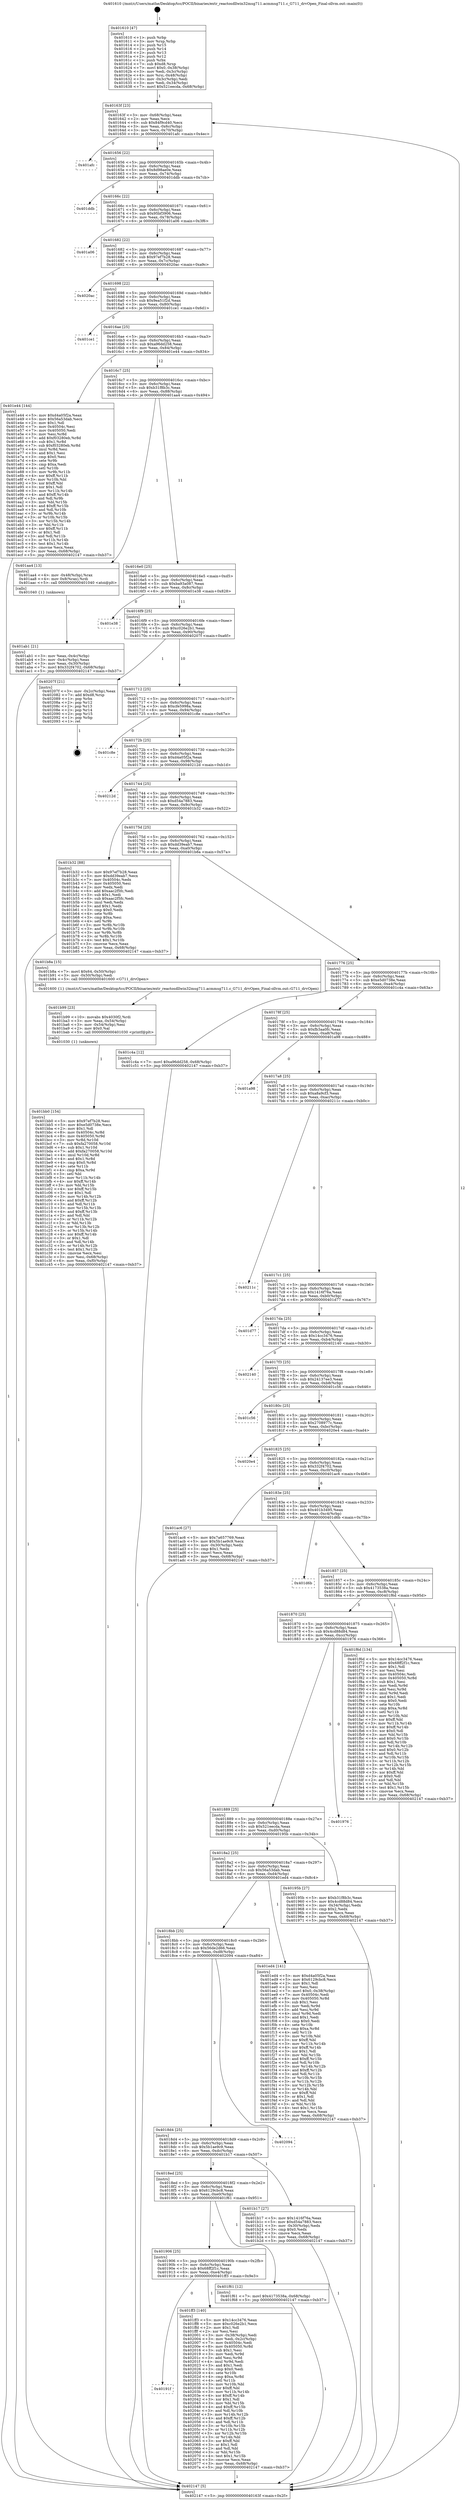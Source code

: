 digraph "0x401610" {
  label = "0x401610 (/mnt/c/Users/mathe/Desktop/tcc/POCII/binaries/extr_reactosdllwin32msg711.acmmsg711.c_G711_drvOpen_Final-ollvm.out::main(0))"
  labelloc = "t"
  node[shape=record]

  Entry [label="",width=0.3,height=0.3,shape=circle,fillcolor=black,style=filled]
  "0x40163f" [label="{
     0x40163f [23]\l
     | [instrs]\l
     &nbsp;&nbsp;0x40163f \<+3\>: mov -0x68(%rbp),%eax\l
     &nbsp;&nbsp;0x401642 \<+2\>: mov %eax,%ecx\l
     &nbsp;&nbsp;0x401644 \<+6\>: sub $0x84f9cd40,%ecx\l
     &nbsp;&nbsp;0x40164a \<+3\>: mov %eax,-0x6c(%rbp)\l
     &nbsp;&nbsp;0x40164d \<+3\>: mov %ecx,-0x70(%rbp)\l
     &nbsp;&nbsp;0x401650 \<+6\>: je 0000000000401afc \<main+0x4ec\>\l
  }"]
  "0x401afc" [label="{
     0x401afc\l
  }", style=dashed]
  "0x401656" [label="{
     0x401656 [22]\l
     | [instrs]\l
     &nbsp;&nbsp;0x401656 \<+5\>: jmp 000000000040165b \<main+0x4b\>\l
     &nbsp;&nbsp;0x40165b \<+3\>: mov -0x6c(%rbp),%eax\l
     &nbsp;&nbsp;0x40165e \<+5\>: sub $0x8d98ae0e,%eax\l
     &nbsp;&nbsp;0x401663 \<+3\>: mov %eax,-0x74(%rbp)\l
     &nbsp;&nbsp;0x401666 \<+6\>: je 0000000000401ddb \<main+0x7cb\>\l
  }"]
  Exit [label="",width=0.3,height=0.3,shape=circle,fillcolor=black,style=filled,peripheries=2]
  "0x401ddb" [label="{
     0x401ddb\l
  }", style=dashed]
  "0x40166c" [label="{
     0x40166c [22]\l
     | [instrs]\l
     &nbsp;&nbsp;0x40166c \<+5\>: jmp 0000000000401671 \<main+0x61\>\l
     &nbsp;&nbsp;0x401671 \<+3\>: mov -0x6c(%rbp),%eax\l
     &nbsp;&nbsp;0x401674 \<+5\>: sub $0x95bf3906,%eax\l
     &nbsp;&nbsp;0x401679 \<+3\>: mov %eax,-0x78(%rbp)\l
     &nbsp;&nbsp;0x40167c \<+6\>: je 0000000000401a06 \<main+0x3f6\>\l
  }"]
  "0x40191f" [label="{
     0x40191f\l
  }", style=dashed]
  "0x401a06" [label="{
     0x401a06\l
  }", style=dashed]
  "0x401682" [label="{
     0x401682 [22]\l
     | [instrs]\l
     &nbsp;&nbsp;0x401682 \<+5\>: jmp 0000000000401687 \<main+0x77\>\l
     &nbsp;&nbsp;0x401687 \<+3\>: mov -0x6c(%rbp),%eax\l
     &nbsp;&nbsp;0x40168a \<+5\>: sub $0x97ef7b28,%eax\l
     &nbsp;&nbsp;0x40168f \<+3\>: mov %eax,-0x7c(%rbp)\l
     &nbsp;&nbsp;0x401692 \<+6\>: je 00000000004020ac \<main+0xa9c\>\l
  }"]
  "0x401ff3" [label="{
     0x401ff3 [140]\l
     | [instrs]\l
     &nbsp;&nbsp;0x401ff3 \<+5\>: mov $0x14cc3476,%eax\l
     &nbsp;&nbsp;0x401ff8 \<+5\>: mov $0xc026e2b1,%ecx\l
     &nbsp;&nbsp;0x401ffd \<+2\>: mov $0x1,%dl\l
     &nbsp;&nbsp;0x401fff \<+2\>: xor %esi,%esi\l
     &nbsp;&nbsp;0x402001 \<+3\>: mov -0x38(%rbp),%edi\l
     &nbsp;&nbsp;0x402004 \<+3\>: mov %edi,-0x2c(%rbp)\l
     &nbsp;&nbsp;0x402007 \<+7\>: mov 0x40504c,%edi\l
     &nbsp;&nbsp;0x40200e \<+8\>: mov 0x405050,%r8d\l
     &nbsp;&nbsp;0x402016 \<+3\>: sub $0x1,%esi\l
     &nbsp;&nbsp;0x402019 \<+3\>: mov %edi,%r9d\l
     &nbsp;&nbsp;0x40201c \<+3\>: add %esi,%r9d\l
     &nbsp;&nbsp;0x40201f \<+4\>: imul %r9d,%edi\l
     &nbsp;&nbsp;0x402023 \<+3\>: and $0x1,%edi\l
     &nbsp;&nbsp;0x402026 \<+3\>: cmp $0x0,%edi\l
     &nbsp;&nbsp;0x402029 \<+4\>: sete %r10b\l
     &nbsp;&nbsp;0x40202d \<+4\>: cmp $0xa,%r8d\l
     &nbsp;&nbsp;0x402031 \<+4\>: setl %r11b\l
     &nbsp;&nbsp;0x402035 \<+3\>: mov %r10b,%bl\l
     &nbsp;&nbsp;0x402038 \<+3\>: xor $0xff,%bl\l
     &nbsp;&nbsp;0x40203b \<+3\>: mov %r11b,%r14b\l
     &nbsp;&nbsp;0x40203e \<+4\>: xor $0xff,%r14b\l
     &nbsp;&nbsp;0x402042 \<+3\>: xor $0x1,%dl\l
     &nbsp;&nbsp;0x402045 \<+3\>: mov %bl,%r15b\l
     &nbsp;&nbsp;0x402048 \<+4\>: and $0xff,%r15b\l
     &nbsp;&nbsp;0x40204c \<+3\>: and %dl,%r10b\l
     &nbsp;&nbsp;0x40204f \<+3\>: mov %r14b,%r12b\l
     &nbsp;&nbsp;0x402052 \<+4\>: and $0xff,%r12b\l
     &nbsp;&nbsp;0x402056 \<+3\>: and %dl,%r11b\l
     &nbsp;&nbsp;0x402059 \<+3\>: or %r10b,%r15b\l
     &nbsp;&nbsp;0x40205c \<+3\>: or %r11b,%r12b\l
     &nbsp;&nbsp;0x40205f \<+3\>: xor %r12b,%r15b\l
     &nbsp;&nbsp;0x402062 \<+3\>: or %r14b,%bl\l
     &nbsp;&nbsp;0x402065 \<+3\>: xor $0xff,%bl\l
     &nbsp;&nbsp;0x402068 \<+3\>: or $0x1,%dl\l
     &nbsp;&nbsp;0x40206b \<+2\>: and %dl,%bl\l
     &nbsp;&nbsp;0x40206d \<+3\>: or %bl,%r15b\l
     &nbsp;&nbsp;0x402070 \<+4\>: test $0x1,%r15b\l
     &nbsp;&nbsp;0x402074 \<+3\>: cmovne %ecx,%eax\l
     &nbsp;&nbsp;0x402077 \<+3\>: mov %eax,-0x68(%rbp)\l
     &nbsp;&nbsp;0x40207a \<+5\>: jmp 0000000000402147 \<main+0xb37\>\l
  }"]
  "0x4020ac" [label="{
     0x4020ac\l
  }", style=dashed]
  "0x401698" [label="{
     0x401698 [22]\l
     | [instrs]\l
     &nbsp;&nbsp;0x401698 \<+5\>: jmp 000000000040169d \<main+0x8d\>\l
     &nbsp;&nbsp;0x40169d \<+3\>: mov -0x6c(%rbp),%eax\l
     &nbsp;&nbsp;0x4016a0 \<+5\>: sub $0x9ea51f2d,%eax\l
     &nbsp;&nbsp;0x4016a5 \<+3\>: mov %eax,-0x80(%rbp)\l
     &nbsp;&nbsp;0x4016a8 \<+6\>: je 0000000000401ce1 \<main+0x6d1\>\l
  }"]
  "0x401906" [label="{
     0x401906 [25]\l
     | [instrs]\l
     &nbsp;&nbsp;0x401906 \<+5\>: jmp 000000000040190b \<main+0x2fb\>\l
     &nbsp;&nbsp;0x40190b \<+3\>: mov -0x6c(%rbp),%eax\l
     &nbsp;&nbsp;0x40190e \<+5\>: sub $0x68ff2f1c,%eax\l
     &nbsp;&nbsp;0x401913 \<+6\>: mov %eax,-0xe4(%rbp)\l
     &nbsp;&nbsp;0x401919 \<+6\>: je 0000000000401ff3 \<main+0x9e3\>\l
  }"]
  "0x401ce1" [label="{
     0x401ce1\l
  }", style=dashed]
  "0x4016ae" [label="{
     0x4016ae [25]\l
     | [instrs]\l
     &nbsp;&nbsp;0x4016ae \<+5\>: jmp 00000000004016b3 \<main+0xa3\>\l
     &nbsp;&nbsp;0x4016b3 \<+3\>: mov -0x6c(%rbp),%eax\l
     &nbsp;&nbsp;0x4016b6 \<+5\>: sub $0xa96dd258,%eax\l
     &nbsp;&nbsp;0x4016bb \<+6\>: mov %eax,-0x84(%rbp)\l
     &nbsp;&nbsp;0x4016c1 \<+6\>: je 0000000000401e44 \<main+0x834\>\l
  }"]
  "0x401f61" [label="{
     0x401f61 [12]\l
     | [instrs]\l
     &nbsp;&nbsp;0x401f61 \<+7\>: movl $0x4173538a,-0x68(%rbp)\l
     &nbsp;&nbsp;0x401f68 \<+5\>: jmp 0000000000402147 \<main+0xb37\>\l
  }"]
  "0x401e44" [label="{
     0x401e44 [144]\l
     | [instrs]\l
     &nbsp;&nbsp;0x401e44 \<+5\>: mov $0xd4a05f2a,%eax\l
     &nbsp;&nbsp;0x401e49 \<+5\>: mov $0x56a53dab,%ecx\l
     &nbsp;&nbsp;0x401e4e \<+2\>: mov $0x1,%dl\l
     &nbsp;&nbsp;0x401e50 \<+7\>: mov 0x40504c,%esi\l
     &nbsp;&nbsp;0x401e57 \<+7\>: mov 0x405050,%edi\l
     &nbsp;&nbsp;0x401e5e \<+3\>: mov %esi,%r8d\l
     &nbsp;&nbsp;0x401e61 \<+7\>: add $0xf03280eb,%r8d\l
     &nbsp;&nbsp;0x401e68 \<+4\>: sub $0x1,%r8d\l
     &nbsp;&nbsp;0x401e6c \<+7\>: sub $0xf03280eb,%r8d\l
     &nbsp;&nbsp;0x401e73 \<+4\>: imul %r8d,%esi\l
     &nbsp;&nbsp;0x401e77 \<+3\>: and $0x1,%esi\l
     &nbsp;&nbsp;0x401e7a \<+3\>: cmp $0x0,%esi\l
     &nbsp;&nbsp;0x401e7d \<+4\>: sete %r9b\l
     &nbsp;&nbsp;0x401e81 \<+3\>: cmp $0xa,%edi\l
     &nbsp;&nbsp;0x401e84 \<+4\>: setl %r10b\l
     &nbsp;&nbsp;0x401e88 \<+3\>: mov %r9b,%r11b\l
     &nbsp;&nbsp;0x401e8b \<+4\>: xor $0xff,%r11b\l
     &nbsp;&nbsp;0x401e8f \<+3\>: mov %r10b,%bl\l
     &nbsp;&nbsp;0x401e92 \<+3\>: xor $0xff,%bl\l
     &nbsp;&nbsp;0x401e95 \<+3\>: xor $0x1,%dl\l
     &nbsp;&nbsp;0x401e98 \<+3\>: mov %r11b,%r14b\l
     &nbsp;&nbsp;0x401e9b \<+4\>: and $0xff,%r14b\l
     &nbsp;&nbsp;0x401e9f \<+3\>: and %dl,%r9b\l
     &nbsp;&nbsp;0x401ea2 \<+3\>: mov %bl,%r15b\l
     &nbsp;&nbsp;0x401ea5 \<+4\>: and $0xff,%r15b\l
     &nbsp;&nbsp;0x401ea9 \<+3\>: and %dl,%r10b\l
     &nbsp;&nbsp;0x401eac \<+3\>: or %r9b,%r14b\l
     &nbsp;&nbsp;0x401eaf \<+3\>: or %r10b,%r15b\l
     &nbsp;&nbsp;0x401eb2 \<+3\>: xor %r15b,%r14b\l
     &nbsp;&nbsp;0x401eb5 \<+3\>: or %bl,%r11b\l
     &nbsp;&nbsp;0x401eb8 \<+4\>: xor $0xff,%r11b\l
     &nbsp;&nbsp;0x401ebc \<+3\>: or $0x1,%dl\l
     &nbsp;&nbsp;0x401ebf \<+3\>: and %dl,%r11b\l
     &nbsp;&nbsp;0x401ec2 \<+3\>: or %r11b,%r14b\l
     &nbsp;&nbsp;0x401ec5 \<+4\>: test $0x1,%r14b\l
     &nbsp;&nbsp;0x401ec9 \<+3\>: cmovne %ecx,%eax\l
     &nbsp;&nbsp;0x401ecc \<+3\>: mov %eax,-0x68(%rbp)\l
     &nbsp;&nbsp;0x401ecf \<+5\>: jmp 0000000000402147 \<main+0xb37\>\l
  }"]
  "0x4016c7" [label="{
     0x4016c7 [25]\l
     | [instrs]\l
     &nbsp;&nbsp;0x4016c7 \<+5\>: jmp 00000000004016cc \<main+0xbc\>\l
     &nbsp;&nbsp;0x4016cc \<+3\>: mov -0x6c(%rbp),%eax\l
     &nbsp;&nbsp;0x4016cf \<+5\>: sub $0xb31f8b3c,%eax\l
     &nbsp;&nbsp;0x4016d4 \<+6\>: mov %eax,-0x88(%rbp)\l
     &nbsp;&nbsp;0x4016da \<+6\>: je 0000000000401aa4 \<main+0x494\>\l
  }"]
  "0x401bb0" [label="{
     0x401bb0 [154]\l
     | [instrs]\l
     &nbsp;&nbsp;0x401bb0 \<+5\>: mov $0x97ef7b28,%esi\l
     &nbsp;&nbsp;0x401bb5 \<+5\>: mov $0xe5d0738e,%ecx\l
     &nbsp;&nbsp;0x401bba \<+2\>: mov $0x1,%dl\l
     &nbsp;&nbsp;0x401bbc \<+8\>: mov 0x40504c,%r8d\l
     &nbsp;&nbsp;0x401bc4 \<+8\>: mov 0x405050,%r9d\l
     &nbsp;&nbsp;0x401bcc \<+3\>: mov %r8d,%r10d\l
     &nbsp;&nbsp;0x401bcf \<+7\>: sub $0xfa270058,%r10d\l
     &nbsp;&nbsp;0x401bd6 \<+4\>: sub $0x1,%r10d\l
     &nbsp;&nbsp;0x401bda \<+7\>: add $0xfa270058,%r10d\l
     &nbsp;&nbsp;0x401be1 \<+4\>: imul %r10d,%r8d\l
     &nbsp;&nbsp;0x401be5 \<+4\>: and $0x1,%r8d\l
     &nbsp;&nbsp;0x401be9 \<+4\>: cmp $0x0,%r8d\l
     &nbsp;&nbsp;0x401bed \<+4\>: sete %r11b\l
     &nbsp;&nbsp;0x401bf1 \<+4\>: cmp $0xa,%r9d\l
     &nbsp;&nbsp;0x401bf5 \<+3\>: setl %bl\l
     &nbsp;&nbsp;0x401bf8 \<+3\>: mov %r11b,%r14b\l
     &nbsp;&nbsp;0x401bfb \<+4\>: xor $0xff,%r14b\l
     &nbsp;&nbsp;0x401bff \<+3\>: mov %bl,%r15b\l
     &nbsp;&nbsp;0x401c02 \<+4\>: xor $0xff,%r15b\l
     &nbsp;&nbsp;0x401c06 \<+3\>: xor $0x1,%dl\l
     &nbsp;&nbsp;0x401c09 \<+3\>: mov %r14b,%r12b\l
     &nbsp;&nbsp;0x401c0c \<+4\>: and $0xff,%r12b\l
     &nbsp;&nbsp;0x401c10 \<+3\>: and %dl,%r11b\l
     &nbsp;&nbsp;0x401c13 \<+3\>: mov %r15b,%r13b\l
     &nbsp;&nbsp;0x401c16 \<+4\>: and $0xff,%r13b\l
     &nbsp;&nbsp;0x401c1a \<+2\>: and %dl,%bl\l
     &nbsp;&nbsp;0x401c1c \<+3\>: or %r11b,%r12b\l
     &nbsp;&nbsp;0x401c1f \<+3\>: or %bl,%r13b\l
     &nbsp;&nbsp;0x401c22 \<+3\>: xor %r13b,%r12b\l
     &nbsp;&nbsp;0x401c25 \<+3\>: or %r15b,%r14b\l
     &nbsp;&nbsp;0x401c28 \<+4\>: xor $0xff,%r14b\l
     &nbsp;&nbsp;0x401c2c \<+3\>: or $0x1,%dl\l
     &nbsp;&nbsp;0x401c2f \<+3\>: and %dl,%r14b\l
     &nbsp;&nbsp;0x401c32 \<+3\>: or %r14b,%r12b\l
     &nbsp;&nbsp;0x401c35 \<+4\>: test $0x1,%r12b\l
     &nbsp;&nbsp;0x401c39 \<+3\>: cmovne %ecx,%esi\l
     &nbsp;&nbsp;0x401c3c \<+3\>: mov %esi,-0x68(%rbp)\l
     &nbsp;&nbsp;0x401c3f \<+6\>: mov %eax,-0xf0(%rbp)\l
     &nbsp;&nbsp;0x401c45 \<+5\>: jmp 0000000000402147 \<main+0xb37\>\l
  }"]
  "0x401aa4" [label="{
     0x401aa4 [13]\l
     | [instrs]\l
     &nbsp;&nbsp;0x401aa4 \<+4\>: mov -0x48(%rbp),%rax\l
     &nbsp;&nbsp;0x401aa8 \<+4\>: mov 0x8(%rax),%rdi\l
     &nbsp;&nbsp;0x401aac \<+5\>: call 0000000000401040 \<atoi@plt\>\l
     | [calls]\l
     &nbsp;&nbsp;0x401040 \{1\} (unknown)\l
  }"]
  "0x4016e0" [label="{
     0x4016e0 [25]\l
     | [instrs]\l
     &nbsp;&nbsp;0x4016e0 \<+5\>: jmp 00000000004016e5 \<main+0xd5\>\l
     &nbsp;&nbsp;0x4016e5 \<+3\>: mov -0x6c(%rbp),%eax\l
     &nbsp;&nbsp;0x4016e8 \<+5\>: sub $0xba93a087,%eax\l
     &nbsp;&nbsp;0x4016ed \<+6\>: mov %eax,-0x8c(%rbp)\l
     &nbsp;&nbsp;0x4016f3 \<+6\>: je 0000000000401e38 \<main+0x828\>\l
  }"]
  "0x401b99" [label="{
     0x401b99 [23]\l
     | [instrs]\l
     &nbsp;&nbsp;0x401b99 \<+10\>: movabs $0x4030f2,%rdi\l
     &nbsp;&nbsp;0x401ba3 \<+3\>: mov %eax,-0x54(%rbp)\l
     &nbsp;&nbsp;0x401ba6 \<+3\>: mov -0x54(%rbp),%esi\l
     &nbsp;&nbsp;0x401ba9 \<+2\>: mov $0x0,%al\l
     &nbsp;&nbsp;0x401bab \<+5\>: call 0000000000401030 \<printf@plt\>\l
     | [calls]\l
     &nbsp;&nbsp;0x401030 \{1\} (unknown)\l
  }"]
  "0x401e38" [label="{
     0x401e38\l
  }", style=dashed]
  "0x4016f9" [label="{
     0x4016f9 [25]\l
     | [instrs]\l
     &nbsp;&nbsp;0x4016f9 \<+5\>: jmp 00000000004016fe \<main+0xee\>\l
     &nbsp;&nbsp;0x4016fe \<+3\>: mov -0x6c(%rbp),%eax\l
     &nbsp;&nbsp;0x401701 \<+5\>: sub $0xc026e2b1,%eax\l
     &nbsp;&nbsp;0x401706 \<+6\>: mov %eax,-0x90(%rbp)\l
     &nbsp;&nbsp;0x40170c \<+6\>: je 000000000040207f \<main+0xa6f\>\l
  }"]
  "0x4018ed" [label="{
     0x4018ed [25]\l
     | [instrs]\l
     &nbsp;&nbsp;0x4018ed \<+5\>: jmp 00000000004018f2 \<main+0x2e2\>\l
     &nbsp;&nbsp;0x4018f2 \<+3\>: mov -0x6c(%rbp),%eax\l
     &nbsp;&nbsp;0x4018f5 \<+5\>: sub $0x6129cbc8,%eax\l
     &nbsp;&nbsp;0x4018fa \<+6\>: mov %eax,-0xe0(%rbp)\l
     &nbsp;&nbsp;0x401900 \<+6\>: je 0000000000401f61 \<main+0x951\>\l
  }"]
  "0x40207f" [label="{
     0x40207f [21]\l
     | [instrs]\l
     &nbsp;&nbsp;0x40207f \<+3\>: mov -0x2c(%rbp),%eax\l
     &nbsp;&nbsp;0x402082 \<+7\>: add $0xd8,%rsp\l
     &nbsp;&nbsp;0x402089 \<+1\>: pop %rbx\l
     &nbsp;&nbsp;0x40208a \<+2\>: pop %r12\l
     &nbsp;&nbsp;0x40208c \<+2\>: pop %r13\l
     &nbsp;&nbsp;0x40208e \<+2\>: pop %r14\l
     &nbsp;&nbsp;0x402090 \<+2\>: pop %r15\l
     &nbsp;&nbsp;0x402092 \<+1\>: pop %rbp\l
     &nbsp;&nbsp;0x402093 \<+1\>: ret\l
  }"]
  "0x401712" [label="{
     0x401712 [25]\l
     | [instrs]\l
     &nbsp;&nbsp;0x401712 \<+5\>: jmp 0000000000401717 \<main+0x107\>\l
     &nbsp;&nbsp;0x401717 \<+3\>: mov -0x6c(%rbp),%eax\l
     &nbsp;&nbsp;0x40171a \<+5\>: sub $0xcfe5998a,%eax\l
     &nbsp;&nbsp;0x40171f \<+6\>: mov %eax,-0x94(%rbp)\l
     &nbsp;&nbsp;0x401725 \<+6\>: je 0000000000401c8e \<main+0x67e\>\l
  }"]
  "0x401b17" [label="{
     0x401b17 [27]\l
     | [instrs]\l
     &nbsp;&nbsp;0x401b17 \<+5\>: mov $0x1416f76a,%eax\l
     &nbsp;&nbsp;0x401b1c \<+5\>: mov $0xd54a7883,%ecx\l
     &nbsp;&nbsp;0x401b21 \<+3\>: mov -0x30(%rbp),%edx\l
     &nbsp;&nbsp;0x401b24 \<+3\>: cmp $0x0,%edx\l
     &nbsp;&nbsp;0x401b27 \<+3\>: cmove %ecx,%eax\l
     &nbsp;&nbsp;0x401b2a \<+3\>: mov %eax,-0x68(%rbp)\l
     &nbsp;&nbsp;0x401b2d \<+5\>: jmp 0000000000402147 \<main+0xb37\>\l
  }"]
  "0x401c8e" [label="{
     0x401c8e\l
  }", style=dashed]
  "0x40172b" [label="{
     0x40172b [25]\l
     | [instrs]\l
     &nbsp;&nbsp;0x40172b \<+5\>: jmp 0000000000401730 \<main+0x120\>\l
     &nbsp;&nbsp;0x401730 \<+3\>: mov -0x6c(%rbp),%eax\l
     &nbsp;&nbsp;0x401733 \<+5\>: sub $0xd4a05f2a,%eax\l
     &nbsp;&nbsp;0x401738 \<+6\>: mov %eax,-0x98(%rbp)\l
     &nbsp;&nbsp;0x40173e \<+6\>: je 000000000040212d \<main+0xb1d\>\l
  }"]
  "0x4018d4" [label="{
     0x4018d4 [25]\l
     | [instrs]\l
     &nbsp;&nbsp;0x4018d4 \<+5\>: jmp 00000000004018d9 \<main+0x2c9\>\l
     &nbsp;&nbsp;0x4018d9 \<+3\>: mov -0x6c(%rbp),%eax\l
     &nbsp;&nbsp;0x4018dc \<+5\>: sub $0x5b1ae9c9,%eax\l
     &nbsp;&nbsp;0x4018e1 \<+6\>: mov %eax,-0xdc(%rbp)\l
     &nbsp;&nbsp;0x4018e7 \<+6\>: je 0000000000401b17 \<main+0x507\>\l
  }"]
  "0x40212d" [label="{
     0x40212d\l
  }", style=dashed]
  "0x401744" [label="{
     0x401744 [25]\l
     | [instrs]\l
     &nbsp;&nbsp;0x401744 \<+5\>: jmp 0000000000401749 \<main+0x139\>\l
     &nbsp;&nbsp;0x401749 \<+3\>: mov -0x6c(%rbp),%eax\l
     &nbsp;&nbsp;0x40174c \<+5\>: sub $0xd54a7883,%eax\l
     &nbsp;&nbsp;0x401751 \<+6\>: mov %eax,-0x9c(%rbp)\l
     &nbsp;&nbsp;0x401757 \<+6\>: je 0000000000401b32 \<main+0x522\>\l
  }"]
  "0x402094" [label="{
     0x402094\l
  }", style=dashed]
  "0x401b32" [label="{
     0x401b32 [88]\l
     | [instrs]\l
     &nbsp;&nbsp;0x401b32 \<+5\>: mov $0x97ef7b28,%eax\l
     &nbsp;&nbsp;0x401b37 \<+5\>: mov $0xdd39eab7,%ecx\l
     &nbsp;&nbsp;0x401b3c \<+7\>: mov 0x40504c,%edx\l
     &nbsp;&nbsp;0x401b43 \<+7\>: mov 0x405050,%esi\l
     &nbsp;&nbsp;0x401b4a \<+2\>: mov %edx,%edi\l
     &nbsp;&nbsp;0x401b4c \<+6\>: add $0xaac2f5fc,%edi\l
     &nbsp;&nbsp;0x401b52 \<+3\>: sub $0x1,%edi\l
     &nbsp;&nbsp;0x401b55 \<+6\>: sub $0xaac2f5fc,%edi\l
     &nbsp;&nbsp;0x401b5b \<+3\>: imul %edi,%edx\l
     &nbsp;&nbsp;0x401b5e \<+3\>: and $0x1,%edx\l
     &nbsp;&nbsp;0x401b61 \<+3\>: cmp $0x0,%edx\l
     &nbsp;&nbsp;0x401b64 \<+4\>: sete %r8b\l
     &nbsp;&nbsp;0x401b68 \<+3\>: cmp $0xa,%esi\l
     &nbsp;&nbsp;0x401b6b \<+4\>: setl %r9b\l
     &nbsp;&nbsp;0x401b6f \<+3\>: mov %r8b,%r10b\l
     &nbsp;&nbsp;0x401b72 \<+3\>: and %r9b,%r10b\l
     &nbsp;&nbsp;0x401b75 \<+3\>: xor %r9b,%r8b\l
     &nbsp;&nbsp;0x401b78 \<+3\>: or %r8b,%r10b\l
     &nbsp;&nbsp;0x401b7b \<+4\>: test $0x1,%r10b\l
     &nbsp;&nbsp;0x401b7f \<+3\>: cmovne %ecx,%eax\l
     &nbsp;&nbsp;0x401b82 \<+3\>: mov %eax,-0x68(%rbp)\l
     &nbsp;&nbsp;0x401b85 \<+5\>: jmp 0000000000402147 \<main+0xb37\>\l
  }"]
  "0x40175d" [label="{
     0x40175d [25]\l
     | [instrs]\l
     &nbsp;&nbsp;0x40175d \<+5\>: jmp 0000000000401762 \<main+0x152\>\l
     &nbsp;&nbsp;0x401762 \<+3\>: mov -0x6c(%rbp),%eax\l
     &nbsp;&nbsp;0x401765 \<+5\>: sub $0xdd39eab7,%eax\l
     &nbsp;&nbsp;0x40176a \<+6\>: mov %eax,-0xa0(%rbp)\l
     &nbsp;&nbsp;0x401770 \<+6\>: je 0000000000401b8a \<main+0x57a\>\l
  }"]
  "0x4018bb" [label="{
     0x4018bb [25]\l
     | [instrs]\l
     &nbsp;&nbsp;0x4018bb \<+5\>: jmp 00000000004018c0 \<main+0x2b0\>\l
     &nbsp;&nbsp;0x4018c0 \<+3\>: mov -0x6c(%rbp),%eax\l
     &nbsp;&nbsp;0x4018c3 \<+5\>: sub $0x56de2d66,%eax\l
     &nbsp;&nbsp;0x4018c8 \<+6\>: mov %eax,-0xd8(%rbp)\l
     &nbsp;&nbsp;0x4018ce \<+6\>: je 0000000000402094 \<main+0xa84\>\l
  }"]
  "0x401b8a" [label="{
     0x401b8a [15]\l
     | [instrs]\l
     &nbsp;&nbsp;0x401b8a \<+7\>: movl $0x64,-0x50(%rbp)\l
     &nbsp;&nbsp;0x401b91 \<+3\>: mov -0x50(%rbp),%edi\l
     &nbsp;&nbsp;0x401b94 \<+5\>: call 0000000000401600 \<G711_drvOpen\>\l
     | [calls]\l
     &nbsp;&nbsp;0x401600 \{1\} (/mnt/c/Users/mathe/Desktop/tcc/POCII/binaries/extr_reactosdllwin32msg711.acmmsg711.c_G711_drvOpen_Final-ollvm.out::G711_drvOpen)\l
  }"]
  "0x401776" [label="{
     0x401776 [25]\l
     | [instrs]\l
     &nbsp;&nbsp;0x401776 \<+5\>: jmp 000000000040177b \<main+0x16b\>\l
     &nbsp;&nbsp;0x40177b \<+3\>: mov -0x6c(%rbp),%eax\l
     &nbsp;&nbsp;0x40177e \<+5\>: sub $0xe5d0738e,%eax\l
     &nbsp;&nbsp;0x401783 \<+6\>: mov %eax,-0xa4(%rbp)\l
     &nbsp;&nbsp;0x401789 \<+6\>: je 0000000000401c4a \<main+0x63a\>\l
  }"]
  "0x401ed4" [label="{
     0x401ed4 [141]\l
     | [instrs]\l
     &nbsp;&nbsp;0x401ed4 \<+5\>: mov $0xd4a05f2a,%eax\l
     &nbsp;&nbsp;0x401ed9 \<+5\>: mov $0x6129cbc8,%ecx\l
     &nbsp;&nbsp;0x401ede \<+2\>: mov $0x1,%dl\l
     &nbsp;&nbsp;0x401ee0 \<+2\>: xor %esi,%esi\l
     &nbsp;&nbsp;0x401ee2 \<+7\>: movl $0x0,-0x38(%rbp)\l
     &nbsp;&nbsp;0x401ee9 \<+7\>: mov 0x40504c,%edi\l
     &nbsp;&nbsp;0x401ef0 \<+8\>: mov 0x405050,%r8d\l
     &nbsp;&nbsp;0x401ef8 \<+3\>: sub $0x1,%esi\l
     &nbsp;&nbsp;0x401efb \<+3\>: mov %edi,%r9d\l
     &nbsp;&nbsp;0x401efe \<+3\>: add %esi,%r9d\l
     &nbsp;&nbsp;0x401f01 \<+4\>: imul %r9d,%edi\l
     &nbsp;&nbsp;0x401f05 \<+3\>: and $0x1,%edi\l
     &nbsp;&nbsp;0x401f08 \<+3\>: cmp $0x0,%edi\l
     &nbsp;&nbsp;0x401f0b \<+4\>: sete %r10b\l
     &nbsp;&nbsp;0x401f0f \<+4\>: cmp $0xa,%r8d\l
     &nbsp;&nbsp;0x401f13 \<+4\>: setl %r11b\l
     &nbsp;&nbsp;0x401f17 \<+3\>: mov %r10b,%bl\l
     &nbsp;&nbsp;0x401f1a \<+3\>: xor $0xff,%bl\l
     &nbsp;&nbsp;0x401f1d \<+3\>: mov %r11b,%r14b\l
     &nbsp;&nbsp;0x401f20 \<+4\>: xor $0xff,%r14b\l
     &nbsp;&nbsp;0x401f24 \<+3\>: xor $0x1,%dl\l
     &nbsp;&nbsp;0x401f27 \<+3\>: mov %bl,%r15b\l
     &nbsp;&nbsp;0x401f2a \<+4\>: and $0xff,%r15b\l
     &nbsp;&nbsp;0x401f2e \<+3\>: and %dl,%r10b\l
     &nbsp;&nbsp;0x401f31 \<+3\>: mov %r14b,%r12b\l
     &nbsp;&nbsp;0x401f34 \<+4\>: and $0xff,%r12b\l
     &nbsp;&nbsp;0x401f38 \<+3\>: and %dl,%r11b\l
     &nbsp;&nbsp;0x401f3b \<+3\>: or %r10b,%r15b\l
     &nbsp;&nbsp;0x401f3e \<+3\>: or %r11b,%r12b\l
     &nbsp;&nbsp;0x401f41 \<+3\>: xor %r12b,%r15b\l
     &nbsp;&nbsp;0x401f44 \<+3\>: or %r14b,%bl\l
     &nbsp;&nbsp;0x401f47 \<+3\>: xor $0xff,%bl\l
     &nbsp;&nbsp;0x401f4a \<+3\>: or $0x1,%dl\l
     &nbsp;&nbsp;0x401f4d \<+2\>: and %dl,%bl\l
     &nbsp;&nbsp;0x401f4f \<+3\>: or %bl,%r15b\l
     &nbsp;&nbsp;0x401f52 \<+4\>: test $0x1,%r15b\l
     &nbsp;&nbsp;0x401f56 \<+3\>: cmovne %ecx,%eax\l
     &nbsp;&nbsp;0x401f59 \<+3\>: mov %eax,-0x68(%rbp)\l
     &nbsp;&nbsp;0x401f5c \<+5\>: jmp 0000000000402147 \<main+0xb37\>\l
  }"]
  "0x401c4a" [label="{
     0x401c4a [12]\l
     | [instrs]\l
     &nbsp;&nbsp;0x401c4a \<+7\>: movl $0xa96dd258,-0x68(%rbp)\l
     &nbsp;&nbsp;0x401c51 \<+5\>: jmp 0000000000402147 \<main+0xb37\>\l
  }"]
  "0x40178f" [label="{
     0x40178f [25]\l
     | [instrs]\l
     &nbsp;&nbsp;0x40178f \<+5\>: jmp 0000000000401794 \<main+0x184\>\l
     &nbsp;&nbsp;0x401794 \<+3\>: mov -0x6c(%rbp),%eax\l
     &nbsp;&nbsp;0x401797 \<+5\>: sub $0xfb3aa0fc,%eax\l
     &nbsp;&nbsp;0x40179c \<+6\>: mov %eax,-0xa8(%rbp)\l
     &nbsp;&nbsp;0x4017a2 \<+6\>: je 0000000000401a98 \<main+0x488\>\l
  }"]
  "0x401ab1" [label="{
     0x401ab1 [21]\l
     | [instrs]\l
     &nbsp;&nbsp;0x401ab1 \<+3\>: mov %eax,-0x4c(%rbp)\l
     &nbsp;&nbsp;0x401ab4 \<+3\>: mov -0x4c(%rbp),%eax\l
     &nbsp;&nbsp;0x401ab7 \<+3\>: mov %eax,-0x30(%rbp)\l
     &nbsp;&nbsp;0x401aba \<+7\>: movl $0x332f4702,-0x68(%rbp)\l
     &nbsp;&nbsp;0x401ac1 \<+5\>: jmp 0000000000402147 \<main+0xb37\>\l
  }"]
  "0x401a98" [label="{
     0x401a98\l
  }", style=dashed]
  "0x4017a8" [label="{
     0x4017a8 [25]\l
     | [instrs]\l
     &nbsp;&nbsp;0x4017a8 \<+5\>: jmp 00000000004017ad \<main+0x19d\>\l
     &nbsp;&nbsp;0x4017ad \<+3\>: mov -0x6c(%rbp),%eax\l
     &nbsp;&nbsp;0x4017b0 \<+5\>: sub $0xa8a9cf3,%eax\l
     &nbsp;&nbsp;0x4017b5 \<+6\>: mov %eax,-0xac(%rbp)\l
     &nbsp;&nbsp;0x4017bb \<+6\>: je 000000000040211c \<main+0xb0c\>\l
  }"]
  "0x401610" [label="{
     0x401610 [47]\l
     | [instrs]\l
     &nbsp;&nbsp;0x401610 \<+1\>: push %rbp\l
     &nbsp;&nbsp;0x401611 \<+3\>: mov %rsp,%rbp\l
     &nbsp;&nbsp;0x401614 \<+2\>: push %r15\l
     &nbsp;&nbsp;0x401616 \<+2\>: push %r14\l
     &nbsp;&nbsp;0x401618 \<+2\>: push %r13\l
     &nbsp;&nbsp;0x40161a \<+2\>: push %r12\l
     &nbsp;&nbsp;0x40161c \<+1\>: push %rbx\l
     &nbsp;&nbsp;0x40161d \<+7\>: sub $0xd8,%rsp\l
     &nbsp;&nbsp;0x401624 \<+7\>: movl $0x0,-0x38(%rbp)\l
     &nbsp;&nbsp;0x40162b \<+3\>: mov %edi,-0x3c(%rbp)\l
     &nbsp;&nbsp;0x40162e \<+4\>: mov %rsi,-0x48(%rbp)\l
     &nbsp;&nbsp;0x401632 \<+3\>: mov -0x3c(%rbp),%edi\l
     &nbsp;&nbsp;0x401635 \<+3\>: mov %edi,-0x34(%rbp)\l
     &nbsp;&nbsp;0x401638 \<+7\>: movl $0x521eecda,-0x68(%rbp)\l
  }"]
  "0x40211c" [label="{
     0x40211c\l
  }", style=dashed]
  "0x4017c1" [label="{
     0x4017c1 [25]\l
     | [instrs]\l
     &nbsp;&nbsp;0x4017c1 \<+5\>: jmp 00000000004017c6 \<main+0x1b6\>\l
     &nbsp;&nbsp;0x4017c6 \<+3\>: mov -0x6c(%rbp),%eax\l
     &nbsp;&nbsp;0x4017c9 \<+5\>: sub $0x1416f76a,%eax\l
     &nbsp;&nbsp;0x4017ce \<+6\>: mov %eax,-0xb0(%rbp)\l
     &nbsp;&nbsp;0x4017d4 \<+6\>: je 0000000000401d77 \<main+0x767\>\l
  }"]
  "0x402147" [label="{
     0x402147 [5]\l
     | [instrs]\l
     &nbsp;&nbsp;0x402147 \<+5\>: jmp 000000000040163f \<main+0x2f\>\l
  }"]
  "0x401d77" [label="{
     0x401d77\l
  }", style=dashed]
  "0x4017da" [label="{
     0x4017da [25]\l
     | [instrs]\l
     &nbsp;&nbsp;0x4017da \<+5\>: jmp 00000000004017df \<main+0x1cf\>\l
     &nbsp;&nbsp;0x4017df \<+3\>: mov -0x6c(%rbp),%eax\l
     &nbsp;&nbsp;0x4017e2 \<+5\>: sub $0x14cc3476,%eax\l
     &nbsp;&nbsp;0x4017e7 \<+6\>: mov %eax,-0xb4(%rbp)\l
     &nbsp;&nbsp;0x4017ed \<+6\>: je 0000000000402140 \<main+0xb30\>\l
  }"]
  "0x4018a2" [label="{
     0x4018a2 [25]\l
     | [instrs]\l
     &nbsp;&nbsp;0x4018a2 \<+5\>: jmp 00000000004018a7 \<main+0x297\>\l
     &nbsp;&nbsp;0x4018a7 \<+3\>: mov -0x6c(%rbp),%eax\l
     &nbsp;&nbsp;0x4018aa \<+5\>: sub $0x56a53dab,%eax\l
     &nbsp;&nbsp;0x4018af \<+6\>: mov %eax,-0xd4(%rbp)\l
     &nbsp;&nbsp;0x4018b5 \<+6\>: je 0000000000401ed4 \<main+0x8c4\>\l
  }"]
  "0x402140" [label="{
     0x402140\l
  }", style=dashed]
  "0x4017f3" [label="{
     0x4017f3 [25]\l
     | [instrs]\l
     &nbsp;&nbsp;0x4017f3 \<+5\>: jmp 00000000004017f8 \<main+0x1e8\>\l
     &nbsp;&nbsp;0x4017f8 \<+3\>: mov -0x6c(%rbp),%eax\l
     &nbsp;&nbsp;0x4017fb \<+5\>: sub $0x24137ee3,%eax\l
     &nbsp;&nbsp;0x401800 \<+6\>: mov %eax,-0xb8(%rbp)\l
     &nbsp;&nbsp;0x401806 \<+6\>: je 0000000000401c56 \<main+0x646\>\l
  }"]
  "0x40195b" [label="{
     0x40195b [27]\l
     | [instrs]\l
     &nbsp;&nbsp;0x40195b \<+5\>: mov $0xb31f8b3c,%eax\l
     &nbsp;&nbsp;0x401960 \<+5\>: mov $0x4cd88d84,%ecx\l
     &nbsp;&nbsp;0x401965 \<+3\>: mov -0x34(%rbp),%edx\l
     &nbsp;&nbsp;0x401968 \<+3\>: cmp $0x2,%edx\l
     &nbsp;&nbsp;0x40196b \<+3\>: cmovne %ecx,%eax\l
     &nbsp;&nbsp;0x40196e \<+3\>: mov %eax,-0x68(%rbp)\l
     &nbsp;&nbsp;0x401971 \<+5\>: jmp 0000000000402147 \<main+0xb37\>\l
  }"]
  "0x401c56" [label="{
     0x401c56\l
  }", style=dashed]
  "0x40180c" [label="{
     0x40180c [25]\l
     | [instrs]\l
     &nbsp;&nbsp;0x40180c \<+5\>: jmp 0000000000401811 \<main+0x201\>\l
     &nbsp;&nbsp;0x401811 \<+3\>: mov -0x6c(%rbp),%eax\l
     &nbsp;&nbsp;0x401814 \<+5\>: sub $0x2708977c,%eax\l
     &nbsp;&nbsp;0x401819 \<+6\>: mov %eax,-0xbc(%rbp)\l
     &nbsp;&nbsp;0x40181f \<+6\>: je 00000000004020e4 \<main+0xad4\>\l
  }"]
  "0x401889" [label="{
     0x401889 [25]\l
     | [instrs]\l
     &nbsp;&nbsp;0x401889 \<+5\>: jmp 000000000040188e \<main+0x27e\>\l
     &nbsp;&nbsp;0x40188e \<+3\>: mov -0x6c(%rbp),%eax\l
     &nbsp;&nbsp;0x401891 \<+5\>: sub $0x521eecda,%eax\l
     &nbsp;&nbsp;0x401896 \<+6\>: mov %eax,-0xd0(%rbp)\l
     &nbsp;&nbsp;0x40189c \<+6\>: je 000000000040195b \<main+0x34b\>\l
  }"]
  "0x4020e4" [label="{
     0x4020e4\l
  }", style=dashed]
  "0x401825" [label="{
     0x401825 [25]\l
     | [instrs]\l
     &nbsp;&nbsp;0x401825 \<+5\>: jmp 000000000040182a \<main+0x21a\>\l
     &nbsp;&nbsp;0x40182a \<+3\>: mov -0x6c(%rbp),%eax\l
     &nbsp;&nbsp;0x40182d \<+5\>: sub $0x332f4702,%eax\l
     &nbsp;&nbsp;0x401832 \<+6\>: mov %eax,-0xc0(%rbp)\l
     &nbsp;&nbsp;0x401838 \<+6\>: je 0000000000401ac6 \<main+0x4b6\>\l
  }"]
  "0x401976" [label="{
     0x401976\l
  }", style=dashed]
  "0x401ac6" [label="{
     0x401ac6 [27]\l
     | [instrs]\l
     &nbsp;&nbsp;0x401ac6 \<+5\>: mov $0x7a657769,%eax\l
     &nbsp;&nbsp;0x401acb \<+5\>: mov $0x5b1ae9c9,%ecx\l
     &nbsp;&nbsp;0x401ad0 \<+3\>: mov -0x30(%rbp),%edx\l
     &nbsp;&nbsp;0x401ad3 \<+3\>: cmp $0x1,%edx\l
     &nbsp;&nbsp;0x401ad6 \<+3\>: cmovl %ecx,%eax\l
     &nbsp;&nbsp;0x401ad9 \<+3\>: mov %eax,-0x68(%rbp)\l
     &nbsp;&nbsp;0x401adc \<+5\>: jmp 0000000000402147 \<main+0xb37\>\l
  }"]
  "0x40183e" [label="{
     0x40183e [25]\l
     | [instrs]\l
     &nbsp;&nbsp;0x40183e \<+5\>: jmp 0000000000401843 \<main+0x233\>\l
     &nbsp;&nbsp;0x401843 \<+3\>: mov -0x6c(%rbp),%eax\l
     &nbsp;&nbsp;0x401846 \<+5\>: sub $0x401b3495,%eax\l
     &nbsp;&nbsp;0x40184b \<+6\>: mov %eax,-0xc4(%rbp)\l
     &nbsp;&nbsp;0x401851 \<+6\>: je 0000000000401d6b \<main+0x75b\>\l
  }"]
  "0x401870" [label="{
     0x401870 [25]\l
     | [instrs]\l
     &nbsp;&nbsp;0x401870 \<+5\>: jmp 0000000000401875 \<main+0x265\>\l
     &nbsp;&nbsp;0x401875 \<+3\>: mov -0x6c(%rbp),%eax\l
     &nbsp;&nbsp;0x401878 \<+5\>: sub $0x4cd88d84,%eax\l
     &nbsp;&nbsp;0x40187d \<+6\>: mov %eax,-0xcc(%rbp)\l
     &nbsp;&nbsp;0x401883 \<+6\>: je 0000000000401976 \<main+0x366\>\l
  }"]
  "0x401d6b" [label="{
     0x401d6b\l
  }", style=dashed]
  "0x401857" [label="{
     0x401857 [25]\l
     | [instrs]\l
     &nbsp;&nbsp;0x401857 \<+5\>: jmp 000000000040185c \<main+0x24c\>\l
     &nbsp;&nbsp;0x40185c \<+3\>: mov -0x6c(%rbp),%eax\l
     &nbsp;&nbsp;0x40185f \<+5\>: sub $0x4173538a,%eax\l
     &nbsp;&nbsp;0x401864 \<+6\>: mov %eax,-0xc8(%rbp)\l
     &nbsp;&nbsp;0x40186a \<+6\>: je 0000000000401f6d \<main+0x95d\>\l
  }"]
  "0x401f6d" [label="{
     0x401f6d [134]\l
     | [instrs]\l
     &nbsp;&nbsp;0x401f6d \<+5\>: mov $0x14cc3476,%eax\l
     &nbsp;&nbsp;0x401f72 \<+5\>: mov $0x68ff2f1c,%ecx\l
     &nbsp;&nbsp;0x401f77 \<+2\>: mov $0x1,%dl\l
     &nbsp;&nbsp;0x401f79 \<+2\>: xor %esi,%esi\l
     &nbsp;&nbsp;0x401f7b \<+7\>: mov 0x40504c,%edi\l
     &nbsp;&nbsp;0x401f82 \<+8\>: mov 0x405050,%r8d\l
     &nbsp;&nbsp;0x401f8a \<+3\>: sub $0x1,%esi\l
     &nbsp;&nbsp;0x401f8d \<+3\>: mov %edi,%r9d\l
     &nbsp;&nbsp;0x401f90 \<+3\>: add %esi,%r9d\l
     &nbsp;&nbsp;0x401f93 \<+4\>: imul %r9d,%edi\l
     &nbsp;&nbsp;0x401f97 \<+3\>: and $0x1,%edi\l
     &nbsp;&nbsp;0x401f9a \<+3\>: cmp $0x0,%edi\l
     &nbsp;&nbsp;0x401f9d \<+4\>: sete %r10b\l
     &nbsp;&nbsp;0x401fa1 \<+4\>: cmp $0xa,%r8d\l
     &nbsp;&nbsp;0x401fa5 \<+4\>: setl %r11b\l
     &nbsp;&nbsp;0x401fa9 \<+3\>: mov %r10b,%bl\l
     &nbsp;&nbsp;0x401fac \<+3\>: xor $0xff,%bl\l
     &nbsp;&nbsp;0x401faf \<+3\>: mov %r11b,%r14b\l
     &nbsp;&nbsp;0x401fb2 \<+4\>: xor $0xff,%r14b\l
     &nbsp;&nbsp;0x401fb6 \<+3\>: xor $0x0,%dl\l
     &nbsp;&nbsp;0x401fb9 \<+3\>: mov %bl,%r15b\l
     &nbsp;&nbsp;0x401fbc \<+4\>: and $0x0,%r15b\l
     &nbsp;&nbsp;0x401fc0 \<+3\>: and %dl,%r10b\l
     &nbsp;&nbsp;0x401fc3 \<+3\>: mov %r14b,%r12b\l
     &nbsp;&nbsp;0x401fc6 \<+4\>: and $0x0,%r12b\l
     &nbsp;&nbsp;0x401fca \<+3\>: and %dl,%r11b\l
     &nbsp;&nbsp;0x401fcd \<+3\>: or %r10b,%r15b\l
     &nbsp;&nbsp;0x401fd0 \<+3\>: or %r11b,%r12b\l
     &nbsp;&nbsp;0x401fd3 \<+3\>: xor %r12b,%r15b\l
     &nbsp;&nbsp;0x401fd6 \<+3\>: or %r14b,%bl\l
     &nbsp;&nbsp;0x401fd9 \<+3\>: xor $0xff,%bl\l
     &nbsp;&nbsp;0x401fdc \<+3\>: or $0x0,%dl\l
     &nbsp;&nbsp;0x401fdf \<+2\>: and %dl,%bl\l
     &nbsp;&nbsp;0x401fe1 \<+3\>: or %bl,%r15b\l
     &nbsp;&nbsp;0x401fe4 \<+4\>: test $0x1,%r15b\l
     &nbsp;&nbsp;0x401fe8 \<+3\>: cmovne %ecx,%eax\l
     &nbsp;&nbsp;0x401feb \<+3\>: mov %eax,-0x68(%rbp)\l
     &nbsp;&nbsp;0x401fee \<+5\>: jmp 0000000000402147 \<main+0xb37\>\l
  }"]
  Entry -> "0x401610" [label=" 1"]
  "0x40163f" -> "0x401afc" [label=" 0"]
  "0x40163f" -> "0x401656" [label=" 13"]
  "0x40207f" -> Exit [label=" 1"]
  "0x401656" -> "0x401ddb" [label=" 0"]
  "0x401656" -> "0x40166c" [label=" 13"]
  "0x401ff3" -> "0x402147" [label=" 1"]
  "0x40166c" -> "0x401a06" [label=" 0"]
  "0x40166c" -> "0x401682" [label=" 13"]
  "0x401906" -> "0x40191f" [label=" 0"]
  "0x401682" -> "0x4020ac" [label=" 0"]
  "0x401682" -> "0x401698" [label=" 13"]
  "0x401906" -> "0x401ff3" [label=" 1"]
  "0x401698" -> "0x401ce1" [label=" 0"]
  "0x401698" -> "0x4016ae" [label=" 13"]
  "0x401f6d" -> "0x402147" [label=" 1"]
  "0x4016ae" -> "0x401e44" [label=" 1"]
  "0x4016ae" -> "0x4016c7" [label=" 12"]
  "0x401f61" -> "0x402147" [label=" 1"]
  "0x4016c7" -> "0x401aa4" [label=" 1"]
  "0x4016c7" -> "0x4016e0" [label=" 11"]
  "0x4018ed" -> "0x401f61" [label=" 1"]
  "0x4016e0" -> "0x401e38" [label=" 0"]
  "0x4016e0" -> "0x4016f9" [label=" 11"]
  "0x4018ed" -> "0x401906" [label=" 1"]
  "0x4016f9" -> "0x40207f" [label=" 1"]
  "0x4016f9" -> "0x401712" [label=" 10"]
  "0x401ed4" -> "0x402147" [label=" 1"]
  "0x401712" -> "0x401c8e" [label=" 0"]
  "0x401712" -> "0x40172b" [label=" 10"]
  "0x401e44" -> "0x402147" [label=" 1"]
  "0x40172b" -> "0x40212d" [label=" 0"]
  "0x40172b" -> "0x401744" [label=" 10"]
  "0x401bb0" -> "0x402147" [label=" 1"]
  "0x401744" -> "0x401b32" [label=" 1"]
  "0x401744" -> "0x40175d" [label=" 9"]
  "0x401b99" -> "0x401bb0" [label=" 1"]
  "0x40175d" -> "0x401b8a" [label=" 1"]
  "0x40175d" -> "0x401776" [label=" 8"]
  "0x401b32" -> "0x402147" [label=" 1"]
  "0x401776" -> "0x401c4a" [label=" 1"]
  "0x401776" -> "0x40178f" [label=" 7"]
  "0x401b17" -> "0x402147" [label=" 1"]
  "0x40178f" -> "0x401a98" [label=" 0"]
  "0x40178f" -> "0x4017a8" [label=" 7"]
  "0x4018d4" -> "0x401b17" [label=" 1"]
  "0x4017a8" -> "0x40211c" [label=" 0"]
  "0x4017a8" -> "0x4017c1" [label=" 7"]
  "0x401c4a" -> "0x402147" [label=" 1"]
  "0x4017c1" -> "0x401d77" [label=" 0"]
  "0x4017c1" -> "0x4017da" [label=" 7"]
  "0x4018bb" -> "0x4018d4" [label=" 3"]
  "0x4017da" -> "0x402140" [label=" 0"]
  "0x4017da" -> "0x4017f3" [label=" 7"]
  "0x4018bb" -> "0x402094" [label=" 0"]
  "0x4017f3" -> "0x401c56" [label=" 0"]
  "0x4017f3" -> "0x40180c" [label=" 7"]
  "0x401b8a" -> "0x401b99" [label=" 1"]
  "0x40180c" -> "0x4020e4" [label=" 0"]
  "0x40180c" -> "0x401825" [label=" 7"]
  "0x4018a2" -> "0x401ed4" [label=" 1"]
  "0x401825" -> "0x401ac6" [label=" 1"]
  "0x401825" -> "0x40183e" [label=" 6"]
  "0x4018d4" -> "0x4018ed" [label=" 2"]
  "0x40183e" -> "0x401d6b" [label=" 0"]
  "0x40183e" -> "0x401857" [label=" 6"]
  "0x401ab1" -> "0x402147" [label=" 1"]
  "0x401857" -> "0x401f6d" [label=" 1"]
  "0x401857" -> "0x401870" [label=" 5"]
  "0x401ac6" -> "0x402147" [label=" 1"]
  "0x401870" -> "0x401976" [label=" 0"]
  "0x401870" -> "0x401889" [label=" 5"]
  "0x4018a2" -> "0x4018bb" [label=" 3"]
  "0x401889" -> "0x40195b" [label=" 1"]
  "0x401889" -> "0x4018a2" [label=" 4"]
  "0x40195b" -> "0x402147" [label=" 1"]
  "0x401610" -> "0x40163f" [label=" 1"]
  "0x402147" -> "0x40163f" [label=" 12"]
  "0x401aa4" -> "0x401ab1" [label=" 1"]
}
